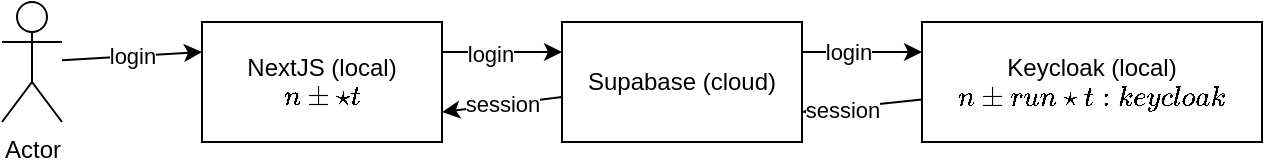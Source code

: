 <mxfile>
    <diagram id="LO2CL6ZY6qYo8sPrrsBD" name="Page-1">
        <mxGraphModel dx="1181" dy="912" grid="1" gridSize="10" guides="1" tooltips="1" connect="1" arrows="1" fold="1" page="1" pageScale="1" pageWidth="827" pageHeight="1169" math="0" shadow="0">
            <root>
                <mxCell id="0"/>
                <mxCell id="1" parent="0"/>
                <mxCell id="6" value="login" style="edgeStyle=none;html=1;entryX=0;entryY=0.25;entryDx=0;entryDy=0;" edge="1" parent="1" source="2" target="3">
                    <mxGeometry relative="1" as="geometry"/>
                </mxCell>
                <mxCell id="2" value="Actor" style="shape=umlActor;verticalLabelPosition=bottom;verticalAlign=top;html=1;outlineConnect=0;" vertex="1" parent="1">
                    <mxGeometry x="80" y="120" width="30" height="60" as="geometry"/>
                </mxCell>
                <mxCell id="7" style="edgeStyle=none;html=1;entryX=0;entryY=0.25;entryDx=0;entryDy=0;exitX=1;exitY=0.25;exitDx=0;exitDy=0;" edge="1" parent="1" source="3" target="4">
                    <mxGeometry relative="1" as="geometry"/>
                </mxCell>
                <mxCell id="8" value="login" style="edgeLabel;html=1;align=center;verticalAlign=middle;resizable=0;points=[];" vertex="1" connectable="0" parent="7">
                    <mxGeometry x="-0.2" y="-1" relative="1" as="geometry">
                        <mxPoint as="offset"/>
                    </mxGeometry>
                </mxCell>
                <mxCell id="3" value="NextJS (local)&lt;br&gt;`npm start`" style="rounded=0;whiteSpace=wrap;html=1;" vertex="1" parent="1">
                    <mxGeometry x="180" y="130" width="120" height="60" as="geometry"/>
                </mxCell>
                <mxCell id="9" style="edgeStyle=none;html=1;entryX=0;entryY=0.25;entryDx=0;entryDy=0;exitX=1;exitY=0.25;exitDx=0;exitDy=0;" edge="1" parent="1" source="4" target="5">
                    <mxGeometry relative="1" as="geometry"/>
                </mxCell>
                <mxCell id="10" value="login" style="edgeLabel;html=1;align=center;verticalAlign=middle;resizable=0;points=[];" vertex="1" connectable="0" parent="9">
                    <mxGeometry x="-0.233" relative="1" as="geometry">
                        <mxPoint as="offset"/>
                    </mxGeometry>
                </mxCell>
                <mxCell id="13" value="session" style="edgeStyle=none;html=1;entryX=1;entryY=0.75;entryDx=0;entryDy=0;" edge="1" parent="1" source="4" target="3">
                    <mxGeometry relative="1" as="geometry"/>
                </mxCell>
                <mxCell id="4" value="Supabase (cloud)" style="rounded=0;whiteSpace=wrap;html=1;" vertex="1" parent="1">
                    <mxGeometry x="360" y="130" width="120" height="60" as="geometry"/>
                </mxCell>
                <mxCell id="11" style="edgeStyle=none;html=1;entryX=1;entryY=0.75;entryDx=0;entryDy=0;" edge="1" parent="1" source="5" target="4">
                    <mxGeometry relative="1" as="geometry"/>
                </mxCell>
                <mxCell id="12" value="session" style="edgeLabel;html=1;align=center;verticalAlign=middle;resizable=0;points=[];" vertex="1" connectable="0" parent="11">
                    <mxGeometry x="0.337" y="1" relative="1" as="geometry">
                        <mxPoint as="offset"/>
                    </mxGeometry>
                </mxCell>
                <mxCell id="5" value="Keycloak (local)&lt;br&gt;`npm run start:keycloak`" style="rounded=0;whiteSpace=wrap;html=1;" vertex="1" parent="1">
                    <mxGeometry x="540" y="130" width="170" height="60" as="geometry"/>
                </mxCell>
            </root>
        </mxGraphModel>
    </diagram>
</mxfile>